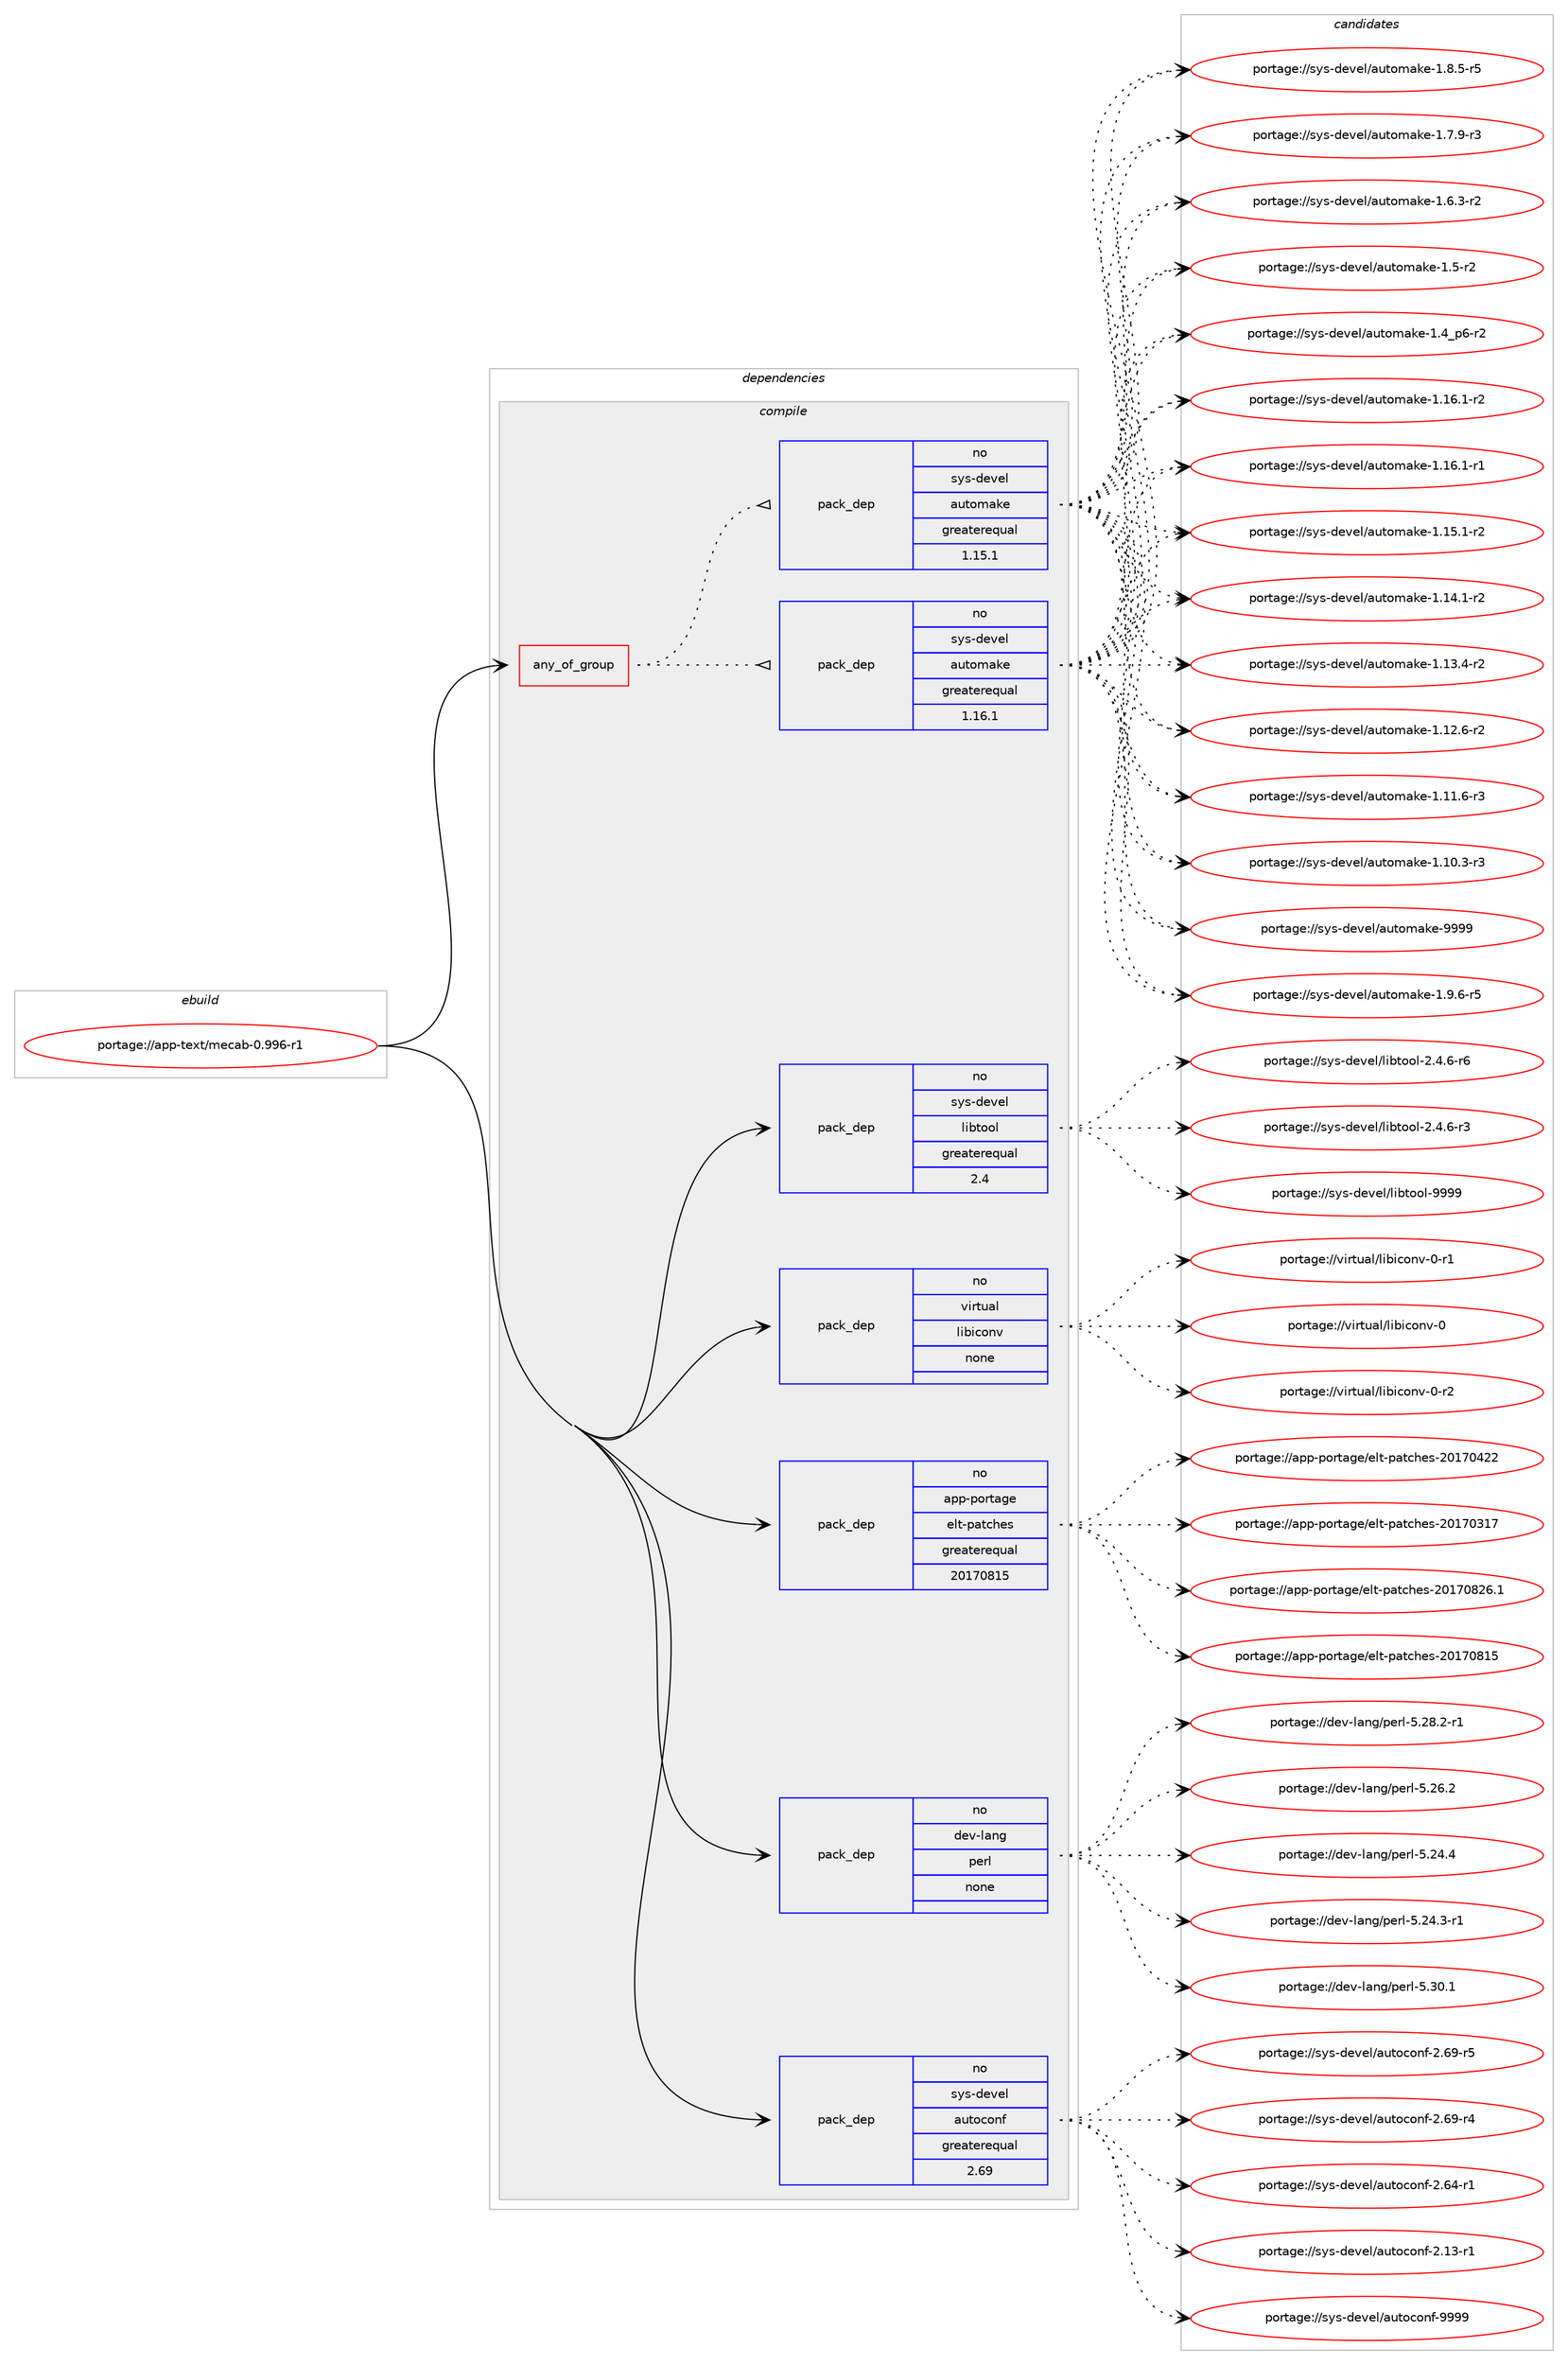 digraph prolog {

# *************
# Graph options
# *************

newrank=true;
concentrate=true;
compound=true;
graph [rankdir=LR,fontname=Helvetica,fontsize=10,ranksep=1.5];#, ranksep=2.5, nodesep=0.2];
edge  [arrowhead=vee];
node  [fontname=Helvetica,fontsize=10];

# **********
# The ebuild
# **********

subgraph cluster_leftcol {
color=gray;
rank=same;
label=<<i>ebuild</i>>;
id [label="portage://app-text/mecab-0.996-r1", color=red, width=4, href="../app-text/mecab-0.996-r1.svg"];
}

# ****************
# The dependencies
# ****************

subgraph cluster_midcol {
color=gray;
label=<<i>dependencies</i>>;
subgraph cluster_compile {
fillcolor="#eeeeee";
style=filled;
label=<<i>compile</i>>;
subgraph any7675 {
dependency596046 [label=<<TABLE BORDER="0" CELLBORDER="1" CELLSPACING="0" CELLPADDING="4"><TR><TD CELLPADDING="10">any_of_group</TD></TR></TABLE>>, shape=none, color=red];subgraph pack447987 {
dependency596047 [label=<<TABLE BORDER="0" CELLBORDER="1" CELLSPACING="0" CELLPADDING="4" WIDTH="220"><TR><TD ROWSPAN="6" CELLPADDING="30">pack_dep</TD></TR><TR><TD WIDTH="110">no</TD></TR><TR><TD>sys-devel</TD></TR><TR><TD>automake</TD></TR><TR><TD>greaterequal</TD></TR><TR><TD>1.16.1</TD></TR></TABLE>>, shape=none, color=blue];
}
dependency596046:e -> dependency596047:w [weight=20,style="dotted",arrowhead="oinv"];
subgraph pack447988 {
dependency596048 [label=<<TABLE BORDER="0" CELLBORDER="1" CELLSPACING="0" CELLPADDING="4" WIDTH="220"><TR><TD ROWSPAN="6" CELLPADDING="30">pack_dep</TD></TR><TR><TD WIDTH="110">no</TD></TR><TR><TD>sys-devel</TD></TR><TR><TD>automake</TD></TR><TR><TD>greaterequal</TD></TR><TR><TD>1.15.1</TD></TR></TABLE>>, shape=none, color=blue];
}
dependency596046:e -> dependency596048:w [weight=20,style="dotted",arrowhead="oinv"];
}
id:e -> dependency596046:w [weight=20,style="solid",arrowhead="vee"];
subgraph pack447989 {
dependency596049 [label=<<TABLE BORDER="0" CELLBORDER="1" CELLSPACING="0" CELLPADDING="4" WIDTH="220"><TR><TD ROWSPAN="6" CELLPADDING="30">pack_dep</TD></TR><TR><TD WIDTH="110">no</TD></TR><TR><TD>app-portage</TD></TR><TR><TD>elt-patches</TD></TR><TR><TD>greaterequal</TD></TR><TR><TD>20170815</TD></TR></TABLE>>, shape=none, color=blue];
}
id:e -> dependency596049:w [weight=20,style="solid",arrowhead="vee"];
subgraph pack447990 {
dependency596050 [label=<<TABLE BORDER="0" CELLBORDER="1" CELLSPACING="0" CELLPADDING="4" WIDTH="220"><TR><TD ROWSPAN="6" CELLPADDING="30">pack_dep</TD></TR><TR><TD WIDTH="110">no</TD></TR><TR><TD>dev-lang</TD></TR><TR><TD>perl</TD></TR><TR><TD>none</TD></TR><TR><TD></TD></TR></TABLE>>, shape=none, color=blue];
}
id:e -> dependency596050:w [weight=20,style="solid",arrowhead="vee"];
subgraph pack447991 {
dependency596051 [label=<<TABLE BORDER="0" CELLBORDER="1" CELLSPACING="0" CELLPADDING="4" WIDTH="220"><TR><TD ROWSPAN="6" CELLPADDING="30">pack_dep</TD></TR><TR><TD WIDTH="110">no</TD></TR><TR><TD>sys-devel</TD></TR><TR><TD>autoconf</TD></TR><TR><TD>greaterequal</TD></TR><TR><TD>2.69</TD></TR></TABLE>>, shape=none, color=blue];
}
id:e -> dependency596051:w [weight=20,style="solid",arrowhead="vee"];
subgraph pack447992 {
dependency596052 [label=<<TABLE BORDER="0" CELLBORDER="1" CELLSPACING="0" CELLPADDING="4" WIDTH="220"><TR><TD ROWSPAN="6" CELLPADDING="30">pack_dep</TD></TR><TR><TD WIDTH="110">no</TD></TR><TR><TD>sys-devel</TD></TR><TR><TD>libtool</TD></TR><TR><TD>greaterequal</TD></TR><TR><TD>2.4</TD></TR></TABLE>>, shape=none, color=blue];
}
id:e -> dependency596052:w [weight=20,style="solid",arrowhead="vee"];
subgraph pack447993 {
dependency596053 [label=<<TABLE BORDER="0" CELLBORDER="1" CELLSPACING="0" CELLPADDING="4" WIDTH="220"><TR><TD ROWSPAN="6" CELLPADDING="30">pack_dep</TD></TR><TR><TD WIDTH="110">no</TD></TR><TR><TD>virtual</TD></TR><TR><TD>libiconv</TD></TR><TR><TD>none</TD></TR><TR><TD></TD></TR></TABLE>>, shape=none, color=blue];
}
id:e -> dependency596053:w [weight=20,style="solid",arrowhead="vee"];
}
subgraph cluster_compileandrun {
fillcolor="#eeeeee";
style=filled;
label=<<i>compile and run</i>>;
}
subgraph cluster_run {
fillcolor="#eeeeee";
style=filled;
label=<<i>run</i>>;
}
}

# **************
# The candidates
# **************

subgraph cluster_choices {
rank=same;
color=gray;
label=<<i>candidates</i>>;

subgraph choice447987 {
color=black;
nodesep=1;
choice115121115451001011181011084797117116111109971071014557575757 [label="portage://sys-devel/automake-9999", color=red, width=4,href="../sys-devel/automake-9999.svg"];
choice115121115451001011181011084797117116111109971071014549465746544511453 [label="portage://sys-devel/automake-1.9.6-r5", color=red, width=4,href="../sys-devel/automake-1.9.6-r5.svg"];
choice115121115451001011181011084797117116111109971071014549465646534511453 [label="portage://sys-devel/automake-1.8.5-r5", color=red, width=4,href="../sys-devel/automake-1.8.5-r5.svg"];
choice115121115451001011181011084797117116111109971071014549465546574511451 [label="portage://sys-devel/automake-1.7.9-r3", color=red, width=4,href="../sys-devel/automake-1.7.9-r3.svg"];
choice115121115451001011181011084797117116111109971071014549465446514511450 [label="portage://sys-devel/automake-1.6.3-r2", color=red, width=4,href="../sys-devel/automake-1.6.3-r2.svg"];
choice11512111545100101118101108479711711611110997107101454946534511450 [label="portage://sys-devel/automake-1.5-r2", color=red, width=4,href="../sys-devel/automake-1.5-r2.svg"];
choice115121115451001011181011084797117116111109971071014549465295112544511450 [label="portage://sys-devel/automake-1.4_p6-r2", color=red, width=4,href="../sys-devel/automake-1.4_p6-r2.svg"];
choice11512111545100101118101108479711711611110997107101454946495446494511450 [label="portage://sys-devel/automake-1.16.1-r2", color=red, width=4,href="../sys-devel/automake-1.16.1-r2.svg"];
choice11512111545100101118101108479711711611110997107101454946495446494511449 [label="portage://sys-devel/automake-1.16.1-r1", color=red, width=4,href="../sys-devel/automake-1.16.1-r1.svg"];
choice11512111545100101118101108479711711611110997107101454946495346494511450 [label="portage://sys-devel/automake-1.15.1-r2", color=red, width=4,href="../sys-devel/automake-1.15.1-r2.svg"];
choice11512111545100101118101108479711711611110997107101454946495246494511450 [label="portage://sys-devel/automake-1.14.1-r2", color=red, width=4,href="../sys-devel/automake-1.14.1-r2.svg"];
choice11512111545100101118101108479711711611110997107101454946495146524511450 [label="portage://sys-devel/automake-1.13.4-r2", color=red, width=4,href="../sys-devel/automake-1.13.4-r2.svg"];
choice11512111545100101118101108479711711611110997107101454946495046544511450 [label="portage://sys-devel/automake-1.12.6-r2", color=red, width=4,href="../sys-devel/automake-1.12.6-r2.svg"];
choice11512111545100101118101108479711711611110997107101454946494946544511451 [label="portage://sys-devel/automake-1.11.6-r3", color=red, width=4,href="../sys-devel/automake-1.11.6-r3.svg"];
choice11512111545100101118101108479711711611110997107101454946494846514511451 [label="portage://sys-devel/automake-1.10.3-r3", color=red, width=4,href="../sys-devel/automake-1.10.3-r3.svg"];
dependency596047:e -> choice115121115451001011181011084797117116111109971071014557575757:w [style=dotted,weight="100"];
dependency596047:e -> choice115121115451001011181011084797117116111109971071014549465746544511453:w [style=dotted,weight="100"];
dependency596047:e -> choice115121115451001011181011084797117116111109971071014549465646534511453:w [style=dotted,weight="100"];
dependency596047:e -> choice115121115451001011181011084797117116111109971071014549465546574511451:w [style=dotted,weight="100"];
dependency596047:e -> choice115121115451001011181011084797117116111109971071014549465446514511450:w [style=dotted,weight="100"];
dependency596047:e -> choice11512111545100101118101108479711711611110997107101454946534511450:w [style=dotted,weight="100"];
dependency596047:e -> choice115121115451001011181011084797117116111109971071014549465295112544511450:w [style=dotted,weight="100"];
dependency596047:e -> choice11512111545100101118101108479711711611110997107101454946495446494511450:w [style=dotted,weight="100"];
dependency596047:e -> choice11512111545100101118101108479711711611110997107101454946495446494511449:w [style=dotted,weight="100"];
dependency596047:e -> choice11512111545100101118101108479711711611110997107101454946495346494511450:w [style=dotted,weight="100"];
dependency596047:e -> choice11512111545100101118101108479711711611110997107101454946495246494511450:w [style=dotted,weight="100"];
dependency596047:e -> choice11512111545100101118101108479711711611110997107101454946495146524511450:w [style=dotted,weight="100"];
dependency596047:e -> choice11512111545100101118101108479711711611110997107101454946495046544511450:w [style=dotted,weight="100"];
dependency596047:e -> choice11512111545100101118101108479711711611110997107101454946494946544511451:w [style=dotted,weight="100"];
dependency596047:e -> choice11512111545100101118101108479711711611110997107101454946494846514511451:w [style=dotted,weight="100"];
}
subgraph choice447988 {
color=black;
nodesep=1;
choice115121115451001011181011084797117116111109971071014557575757 [label="portage://sys-devel/automake-9999", color=red, width=4,href="../sys-devel/automake-9999.svg"];
choice115121115451001011181011084797117116111109971071014549465746544511453 [label="portage://sys-devel/automake-1.9.6-r5", color=red, width=4,href="../sys-devel/automake-1.9.6-r5.svg"];
choice115121115451001011181011084797117116111109971071014549465646534511453 [label="portage://sys-devel/automake-1.8.5-r5", color=red, width=4,href="../sys-devel/automake-1.8.5-r5.svg"];
choice115121115451001011181011084797117116111109971071014549465546574511451 [label="portage://sys-devel/automake-1.7.9-r3", color=red, width=4,href="../sys-devel/automake-1.7.9-r3.svg"];
choice115121115451001011181011084797117116111109971071014549465446514511450 [label="portage://sys-devel/automake-1.6.3-r2", color=red, width=4,href="../sys-devel/automake-1.6.3-r2.svg"];
choice11512111545100101118101108479711711611110997107101454946534511450 [label="portage://sys-devel/automake-1.5-r2", color=red, width=4,href="../sys-devel/automake-1.5-r2.svg"];
choice115121115451001011181011084797117116111109971071014549465295112544511450 [label="portage://sys-devel/automake-1.4_p6-r2", color=red, width=4,href="../sys-devel/automake-1.4_p6-r2.svg"];
choice11512111545100101118101108479711711611110997107101454946495446494511450 [label="portage://sys-devel/automake-1.16.1-r2", color=red, width=4,href="../sys-devel/automake-1.16.1-r2.svg"];
choice11512111545100101118101108479711711611110997107101454946495446494511449 [label="portage://sys-devel/automake-1.16.1-r1", color=red, width=4,href="../sys-devel/automake-1.16.1-r1.svg"];
choice11512111545100101118101108479711711611110997107101454946495346494511450 [label="portage://sys-devel/automake-1.15.1-r2", color=red, width=4,href="../sys-devel/automake-1.15.1-r2.svg"];
choice11512111545100101118101108479711711611110997107101454946495246494511450 [label="portage://sys-devel/automake-1.14.1-r2", color=red, width=4,href="../sys-devel/automake-1.14.1-r2.svg"];
choice11512111545100101118101108479711711611110997107101454946495146524511450 [label="portage://sys-devel/automake-1.13.4-r2", color=red, width=4,href="../sys-devel/automake-1.13.4-r2.svg"];
choice11512111545100101118101108479711711611110997107101454946495046544511450 [label="portage://sys-devel/automake-1.12.6-r2", color=red, width=4,href="../sys-devel/automake-1.12.6-r2.svg"];
choice11512111545100101118101108479711711611110997107101454946494946544511451 [label="portage://sys-devel/automake-1.11.6-r3", color=red, width=4,href="../sys-devel/automake-1.11.6-r3.svg"];
choice11512111545100101118101108479711711611110997107101454946494846514511451 [label="portage://sys-devel/automake-1.10.3-r3", color=red, width=4,href="../sys-devel/automake-1.10.3-r3.svg"];
dependency596048:e -> choice115121115451001011181011084797117116111109971071014557575757:w [style=dotted,weight="100"];
dependency596048:e -> choice115121115451001011181011084797117116111109971071014549465746544511453:w [style=dotted,weight="100"];
dependency596048:e -> choice115121115451001011181011084797117116111109971071014549465646534511453:w [style=dotted,weight="100"];
dependency596048:e -> choice115121115451001011181011084797117116111109971071014549465546574511451:w [style=dotted,weight="100"];
dependency596048:e -> choice115121115451001011181011084797117116111109971071014549465446514511450:w [style=dotted,weight="100"];
dependency596048:e -> choice11512111545100101118101108479711711611110997107101454946534511450:w [style=dotted,weight="100"];
dependency596048:e -> choice115121115451001011181011084797117116111109971071014549465295112544511450:w [style=dotted,weight="100"];
dependency596048:e -> choice11512111545100101118101108479711711611110997107101454946495446494511450:w [style=dotted,weight="100"];
dependency596048:e -> choice11512111545100101118101108479711711611110997107101454946495446494511449:w [style=dotted,weight="100"];
dependency596048:e -> choice11512111545100101118101108479711711611110997107101454946495346494511450:w [style=dotted,weight="100"];
dependency596048:e -> choice11512111545100101118101108479711711611110997107101454946495246494511450:w [style=dotted,weight="100"];
dependency596048:e -> choice11512111545100101118101108479711711611110997107101454946495146524511450:w [style=dotted,weight="100"];
dependency596048:e -> choice11512111545100101118101108479711711611110997107101454946495046544511450:w [style=dotted,weight="100"];
dependency596048:e -> choice11512111545100101118101108479711711611110997107101454946494946544511451:w [style=dotted,weight="100"];
dependency596048:e -> choice11512111545100101118101108479711711611110997107101454946494846514511451:w [style=dotted,weight="100"];
}
subgraph choice447989 {
color=black;
nodesep=1;
choice971121124511211111411697103101471011081164511297116991041011154550484955485650544649 [label="portage://app-portage/elt-patches-20170826.1", color=red, width=4,href="../app-portage/elt-patches-20170826.1.svg"];
choice97112112451121111141169710310147101108116451129711699104101115455048495548564953 [label="portage://app-portage/elt-patches-20170815", color=red, width=4,href="../app-portage/elt-patches-20170815.svg"];
choice97112112451121111141169710310147101108116451129711699104101115455048495548525050 [label="portage://app-portage/elt-patches-20170422", color=red, width=4,href="../app-portage/elt-patches-20170422.svg"];
choice97112112451121111141169710310147101108116451129711699104101115455048495548514955 [label="portage://app-portage/elt-patches-20170317", color=red, width=4,href="../app-portage/elt-patches-20170317.svg"];
dependency596049:e -> choice971121124511211111411697103101471011081164511297116991041011154550484955485650544649:w [style=dotted,weight="100"];
dependency596049:e -> choice97112112451121111141169710310147101108116451129711699104101115455048495548564953:w [style=dotted,weight="100"];
dependency596049:e -> choice97112112451121111141169710310147101108116451129711699104101115455048495548525050:w [style=dotted,weight="100"];
dependency596049:e -> choice97112112451121111141169710310147101108116451129711699104101115455048495548514955:w [style=dotted,weight="100"];
}
subgraph choice447990 {
color=black;
nodesep=1;
choice10010111845108971101034711210111410845534651484649 [label="portage://dev-lang/perl-5.30.1", color=red, width=4,href="../dev-lang/perl-5.30.1.svg"];
choice100101118451089711010347112101114108455346505646504511449 [label="portage://dev-lang/perl-5.28.2-r1", color=red, width=4,href="../dev-lang/perl-5.28.2-r1.svg"];
choice10010111845108971101034711210111410845534650544650 [label="portage://dev-lang/perl-5.26.2", color=red, width=4,href="../dev-lang/perl-5.26.2.svg"];
choice10010111845108971101034711210111410845534650524652 [label="portage://dev-lang/perl-5.24.4", color=red, width=4,href="../dev-lang/perl-5.24.4.svg"];
choice100101118451089711010347112101114108455346505246514511449 [label="portage://dev-lang/perl-5.24.3-r1", color=red, width=4,href="../dev-lang/perl-5.24.3-r1.svg"];
dependency596050:e -> choice10010111845108971101034711210111410845534651484649:w [style=dotted,weight="100"];
dependency596050:e -> choice100101118451089711010347112101114108455346505646504511449:w [style=dotted,weight="100"];
dependency596050:e -> choice10010111845108971101034711210111410845534650544650:w [style=dotted,weight="100"];
dependency596050:e -> choice10010111845108971101034711210111410845534650524652:w [style=dotted,weight="100"];
dependency596050:e -> choice100101118451089711010347112101114108455346505246514511449:w [style=dotted,weight="100"];
}
subgraph choice447991 {
color=black;
nodesep=1;
choice115121115451001011181011084797117116111991111101024557575757 [label="portage://sys-devel/autoconf-9999", color=red, width=4,href="../sys-devel/autoconf-9999.svg"];
choice1151211154510010111810110847971171161119911111010245504654574511453 [label="portage://sys-devel/autoconf-2.69-r5", color=red, width=4,href="../sys-devel/autoconf-2.69-r5.svg"];
choice1151211154510010111810110847971171161119911111010245504654574511452 [label="portage://sys-devel/autoconf-2.69-r4", color=red, width=4,href="../sys-devel/autoconf-2.69-r4.svg"];
choice1151211154510010111810110847971171161119911111010245504654524511449 [label="portage://sys-devel/autoconf-2.64-r1", color=red, width=4,href="../sys-devel/autoconf-2.64-r1.svg"];
choice1151211154510010111810110847971171161119911111010245504649514511449 [label="portage://sys-devel/autoconf-2.13-r1", color=red, width=4,href="../sys-devel/autoconf-2.13-r1.svg"];
dependency596051:e -> choice115121115451001011181011084797117116111991111101024557575757:w [style=dotted,weight="100"];
dependency596051:e -> choice1151211154510010111810110847971171161119911111010245504654574511453:w [style=dotted,weight="100"];
dependency596051:e -> choice1151211154510010111810110847971171161119911111010245504654574511452:w [style=dotted,weight="100"];
dependency596051:e -> choice1151211154510010111810110847971171161119911111010245504654524511449:w [style=dotted,weight="100"];
dependency596051:e -> choice1151211154510010111810110847971171161119911111010245504649514511449:w [style=dotted,weight="100"];
}
subgraph choice447992 {
color=black;
nodesep=1;
choice1151211154510010111810110847108105981161111111084557575757 [label="portage://sys-devel/libtool-9999", color=red, width=4,href="../sys-devel/libtool-9999.svg"];
choice1151211154510010111810110847108105981161111111084550465246544511454 [label="portage://sys-devel/libtool-2.4.6-r6", color=red, width=4,href="../sys-devel/libtool-2.4.6-r6.svg"];
choice1151211154510010111810110847108105981161111111084550465246544511451 [label="portage://sys-devel/libtool-2.4.6-r3", color=red, width=4,href="../sys-devel/libtool-2.4.6-r3.svg"];
dependency596052:e -> choice1151211154510010111810110847108105981161111111084557575757:w [style=dotted,weight="100"];
dependency596052:e -> choice1151211154510010111810110847108105981161111111084550465246544511454:w [style=dotted,weight="100"];
dependency596052:e -> choice1151211154510010111810110847108105981161111111084550465246544511451:w [style=dotted,weight="100"];
}
subgraph choice447993 {
color=black;
nodesep=1;
choice1181051141161179710847108105981059911111011845484511450 [label="portage://virtual/libiconv-0-r2", color=red, width=4,href="../virtual/libiconv-0-r2.svg"];
choice1181051141161179710847108105981059911111011845484511449 [label="portage://virtual/libiconv-0-r1", color=red, width=4,href="../virtual/libiconv-0-r1.svg"];
choice118105114116117971084710810598105991111101184548 [label="portage://virtual/libiconv-0", color=red, width=4,href="../virtual/libiconv-0.svg"];
dependency596053:e -> choice1181051141161179710847108105981059911111011845484511450:w [style=dotted,weight="100"];
dependency596053:e -> choice1181051141161179710847108105981059911111011845484511449:w [style=dotted,weight="100"];
dependency596053:e -> choice118105114116117971084710810598105991111101184548:w [style=dotted,weight="100"];
}
}

}
